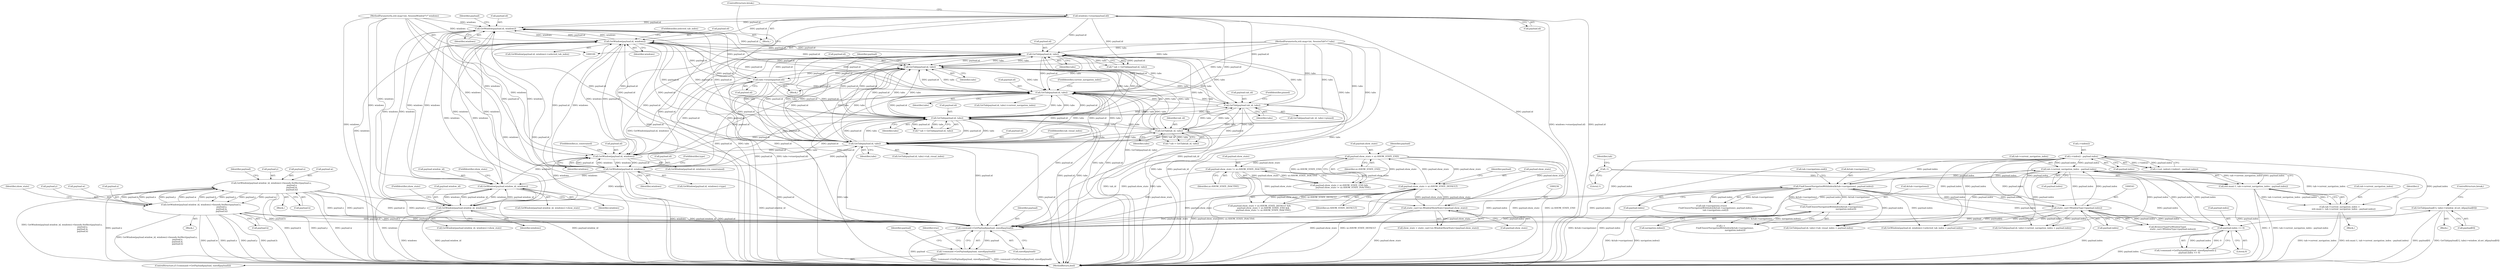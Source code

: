 digraph "0_Chrome_027429ee5abe6e2fb5e3b2b4542f0a6fe0dbc12d_0@array" {
"1000140" [label="(Call,GetTab(payload[1], tabs)->window_id.set_id(payload[0]))"];
"1000134" [label="(Call,command->GetPayload(payload, sizeof(payload)))"];
"1000157" [label="(Call,GetWindow(payload.window_id, windows)->bounds.SetRect(payload.x,\n                                                              payload.y,\n                                                              payload.w,\n                                                              payload.h))"];
"1000197" [label="(Call,GetWindow(payload.window_id, windows)->bounds.SetRect(payload.x,\n                                                              payload.y,\n                                                              payload.w,\n                                                              payload.h))"];
"1000311" [label="(Call,windows->erase(payload.id))"];
"1000306" [label="(Call,GetWindow(payload.id, windows))"];
"1000369" [label="(Call,GetTab(payload.id, tabs))"];
"1000300" [label="(Call,tabs->erase(payload.id))"];
"1000295" [label="(Call,GetTab(payload.id, tabs))"];
"1000476" [label="(Call,GetTab(payload.id, tabs))"];
"1000500" [label="(Call,GetWindow(payload.id, windows))"];
"1000533" [label="(Call,GetWindow(payload.id, windows))"];
"1000524" [label="(Call,GetWindow(payload.id, windows))"];
"1000331" [label="(Call,GetTab(payload.id, tabs))"];
"1000267" [label="(Call,GetTab(payload.id, tabs))"];
"1000433" [label="(Call,GetTab(tab_id, tabs))"];
"1000560" [label="(Call,GetTab(payload.tab_id, tabs))"];
"1000102" [label="(MethodParameterIn,std::map<int, SessionTab*>* tabs)"];
"1000172" [label="(Call,GetWindow(payload.window_id, windows))"];
"1000245" [label="(Call,GetWindow(payload.window_id, windows))"];
"1000103" [label="(MethodParameterIn,std::map<int, SessionWindow*>* windows)"];
"1000140" [label="(Call,GetTab(payload[1], tabs)->window_id.set_id(payload[0]))"];
"1000222" [label="(Call,payload.show_state < ui::SHOW_STATE_END)"];
"1000216" [label="(Call,payload.show_state > ui::SHOW_STATE_DEFAULT)"];
"1000235" [label="(Call,static_cast<ui::WindowShowState>(payload.show_state))"];
"1000227" [label="(Call,payload.show_state != ui::SHOW_STATE_INACTIVE)"];
"1000398" [label="(Call,i->index() - payload.index)"];
"1000381" [label="(Call,tab->current_navigation_index - payload.index)"];
"1000374" [label="(Call,tab->current_navigation_index =\n            std::max(-1, tab->current_navigation_index - payload.index))"];
"1000378" [label="(Call,std::max(-1, tab->current_navigation_index - payload.index))"];
"1000379" [label="(Call,-1)"];
"1000337" [label="(Call,FindClosestNavigationWithIndex(&(tab->navigations), payload.index))"];
"1000439" [label="(Call,FindClosestNavigationWithIndex(&(tab->navigations),\n                                           navigation.index()))"];
"1000540" [label="(Call,static_cast<WindowType>(payload.index))"];
"1000358" [label="(Call,payload.index <= 0)"];
"1000133" [label="(Call,!command->GetPayload(payload, sizeof(payload)))"];
"1000345" [label="(Call,tab->navigations.end())"];
"1000498" [label="(Call,GetWindow(payload.id, windows)->selected_tab_index = payload.index)"];
"1000204" [label="(Call,payload.w)"];
"1000431" [label="(Call,* tab = GetTab(tab_id, tabs))"];
"1000382" [label="(Call,tab->current_navigation_index)"];
"1000172" [label="(Call,GetWindow(payload.window_id, windows))"];
"1000435" [label="(Identifier,tabs)"];
"1000132" [label="(ControlStructure,if (!command->GetPayload(payload, sizeof(payload))))"];
"1000130" [label="(Block,)"];
"1000103" [label="(MethodParameterIn,std::map<int, SessionWindow*>* windows)"];
"1000268" [label="(Call,payload.id)"];
"1000351" [label="(Call,!command->GetPayload(&payload, sizeof(payload)) ||\n            payload.index <= 0)"];
"1000271" [label="(Identifier,tabs)"];
"1000198" [label="(Call,payload.x)"];
"1000176" [label="(Identifier,windows)"];
"1000215" [label="(Call,payload.show_state > ui::SHOW_STATE_DEFAULT &&\n            payload.show_state < ui::SHOW_STATE_END &&\n            payload.show_state != ui::SHOW_STATE_INACTIVE)"];
"1000378" [label="(Call,std::max(-1, tab->current_navigation_index - payload.index))"];
"1000528" [label="(Identifier,windows)"];
"1000524" [label="(Call,GetWindow(payload.id, windows))"];
"1000397" [label="(Call,i->set_index(i->index() - payload.index))"];
"1000212" [label="(Identifier,show_state)"];
"1000504" [label="(Identifier,windows)"];
"1000311" [label="(Call,windows->erase(payload.id))"];
"1000226" [label="(Identifier,ui::SHOW_STATE_END)"];
"1000224" [label="(Identifier,payload)"];
"1000246" [label="(Call,payload.window_id)"];
"1000534" [label="(Call,payload.id)"];
"1000367" [label="(Call,* tab = GetTab(payload.id, tabs))"];
"1000595" [label="(MethodReturn,bool)"];
"1000331" [label="(Call,GetTab(payload.id, tabs))"];
"1000559" [label="(Call,GetTab(payload.tab_id, tabs)->pinned)"];
"1000207" [label="(Call,payload.h)"];
"1000222" [label="(Call,payload.show_state < ui::SHOW_STATE_END)"];
"1000362" [label="(Literal,0)"];
"1000561" [label="(Call,payload.tab_id)"];
"1000342" [label="(Call,payload.index)"];
"1000476" [label="(Call,GetTab(payload.id, tabs))"];
"1000313" [label="(Identifier,payload)"];
"1000216" [label="(Call,payload.show_state > ui::SHOW_STATE_DEFAULT)"];
"1000434" [label="(Identifier,tab_id)"];
"1000439" [label="(Call,FindClosestNavigationWithIndex(&(tab->navigations),\n                                           navigation.index()))"];
"1000433" [label="(Call,GetTab(tab_id, tabs))"];
"1000177" [label="(FieldIdentifier,show_state)"];
"1000359" [label="(Call,payload.index)"];
"1000146" [label="(Block,)"];
"1000375" [label="(Call,tab->current_navigation_index)"];
"1000529" [label="(FieldIdentifier,is_constrained)"];
"1000532" [label="(Call,GetWindow(payload.id, windows)->type)"];
"1000220" [label="(Identifier,ui::SHOW_STATE_DEFAULT)"];
"1000474" [label="(Call,GetTab(payload.id, tabs)->current_navigation_index = payload.index)"];
"1000161" [label="(Call,payload.y)"];
"1000533" [label="(Call,GetWindow(payload.id, windows))"];
"1000133" [label="(Call,!command->GetPayload(payload, sizeof(payload)))"];
"1000227" [label="(Call,payload.show_state != ui::SHOW_STATE_INACTIVE)"];
"1000538" [label="(FieldIdentifier,type)"];
"1000312" [label="(Call,payload.id)"];
"1000315" [label="(ControlStructure,break;)"];
"1000370" [label="(Call,payload.id)"];
"1000139" [label="(Identifier,true)"];
"1000267" [label="(Call,GetTab(payload.id, tabs))"];
"1000338" [label="(Call,&(tab->navigations))"];
"1000374" [label="(Call,tab->current_navigation_index =\n            std::max(-1, tab->current_navigation_index - payload.index))"];
"1000250" [label="(FieldIdentifier,show_state)"];
"1000480" [label="(Identifier,tabs)"];
"1000295" [label="(Call,GetTab(payload.id, tabs))"];
"1000332" [label="(Call,payload.id)"];
"1000440" [label="(Call,&(tab->navigations))"];
"1000383" [label="(Identifier,tab)"];
"1000481" [label="(FieldIdentifier,current_navigation_index)"];
"1000228" [label="(Call,payload.show_state)"];
"1000233" [label="(Call,show_state = static_cast<ui::WindowShowState>(payload.show_state))"];
"1000294" [label="(Block,)"];
"1000158" [label="(Call,payload.x)"];
"1000305" [label="(Block,)"];
"1000542" [label="(Call,payload.index)"];
"1000335" [label="(Identifier,tabs)"];
"1000358" [label="(Call,payload.index <= 0)"];
"1000380" [label="(Literal,1)"];
"1000164" [label="(Call,payload.w)"];
"1000140" [label="(Call,GetTab(payload[1], tabs)->window_id.set_id(payload[0]))"];
"1000245" [label="(Call,GetWindow(payload.window_id, windows))"];
"1000221" [label="(Call,payload.show_state < ui::SHOW_STATE_END &&\n            payload.show_state != ui::SHOW_STATE_INACTIVE)"];
"1000171" [label="(Call,GetWindow(payload.window_id, windows)->show_state)"];
"1000266" [label="(Call,GetTab(payload.id, tabs)->tab_visual_index)"];
"1000235" [label="(Call,static_cast<ui::WindowShowState>(payload.show_state))"];
"1000539" [label="(Call,BrowserTypeForWindowType(\n                static_cast<WindowType>(payload.index)))"];
"1000135" [label="(Identifier,payload)"];
"1000136" [label="(Call,sizeof(payload))"];
"1000197" [label="(Call,GetWindow(payload.window_id, windows)->bounds.SetRect(payload.x,\n                                                              payload.y,\n                                                              payload.w,\n                                                              payload.h))"];
"1000307" [label="(Call,payload.id)"];
"1000369" [label="(Call,GetTab(payload.id, tabs))"];
"1000249" [label="(Identifier,windows)"];
"1000144" [label="(ControlStructure,break;)"];
"1000244" [label="(Call,GetWindow(payload.window_id, windows)->show_state)"];
"1000229" [label="(Identifier,payload)"];
"1000398" [label="(Call,i->index() - payload.index)"];
"1000500" [label="(Call,GetWindow(payload.id, windows))"];
"1000348" [label="(Block,)"];
"1000272" [label="(FieldIdentifier,tab_visual_index)"];
"1000505" [label="(FieldIdentifier,selected_tab_index)"];
"1000523" [label="(Call,GetWindow(payload.id, windows)->is_constrained)"];
"1000300" [label="(Call,tabs->erase(payload.id))"];
"1000186" [label="(Block,)"];
"1000306" [label="(Call,GetWindow(payload.id, windows))"];
"1000379" [label="(Call,-1)"];
"1000444" [label="(Call,navigation.index())"];
"1000301" [label="(Call,payload.id)"];
"1000477" [label="(Call,payload.id)"];
"1000223" [label="(Call,payload.show_state)"];
"1000381" [label="(Call,tab->current_navigation_index - payload.index)"];
"1000565" [label="(FieldIdentifier,pinned)"];
"1000157" [label="(Call,GetWindow(payload.window_id, windows)->bounds.SetRect(payload.x,\n                                                              payload.y,\n                                                              payload.w,\n                                                              payload.h))"];
"1000329" [label="(Call,* tab = GetTab(payload.id, tabs))"];
"1000296" [label="(Call,payload.id)"];
"1000373" [label="(Identifier,tabs)"];
"1000231" [label="(Identifier,ui::SHOW_STATE_INACTIVE)"];
"1000525" [label="(Call,payload.id)"];
"1000336" [label="(Call,tab->navigations.erase(\n            FindClosestNavigationWithIndex(&(tab->navigations), payload.index),\n            tab->navigations.end()))"];
"1000201" [label="(Call,payload.y)"];
"1000399" [label="(Call,i->index())"];
"1000299" [label="(Identifier,tabs)"];
"1000310" [label="(Identifier,windows)"];
"1000265" [label="(Call,GetTab(payload.id, tabs)->tab_visual_index = payload.index)"];
"1000437" [label="(Call,i =\n            FindClosestNavigationWithIndex(&(tab->navigations),\n                                           navigation.index()))"];
"1000102" [label="(MethodParameterIn,std::map<int, SessionTab*>* tabs)"];
"1000391" [label="(Identifier,i)"];
"1000174" [label="(Identifier,payload)"];
"1000337" [label="(Call,FindClosestNavigationWithIndex(&(tab->navigations), payload.index))"];
"1000560" [label="(Call,GetTab(payload.tab_id, tabs))"];
"1000501" [label="(Call,payload.id)"];
"1000237" [label="(Call,payload.show_state)"];
"1000537" [label="(Identifier,windows)"];
"1000142" [label="(Identifier,payload)"];
"1000540" [label="(Call,static_cast<WindowType>(payload.index))"];
"1000217" [label="(Call,payload.show_state)"];
"1000499" [label="(Call,GetWindow(payload.id, windows)->selected_tab_index)"];
"1000141" [label="(Call,payload[0])"];
"1000302" [label="(Identifier,payload)"];
"1000564" [label="(Identifier,tabs)"];
"1000385" [label="(Call,payload.index)"];
"1000173" [label="(Call,payload.window_id)"];
"1000167" [label="(Call,payload.h)"];
"1000475" [label="(Call,GetTab(payload.id, tabs)->current_navigation_index)"];
"1000400" [label="(Call,payload.index)"];
"1000134" [label="(Call,command->GetPayload(payload, sizeof(payload)))"];
"1000140" -> "1000130"  [label="AST: "];
"1000140" -> "1000141"  [label="CFG: "];
"1000141" -> "1000140"  [label="AST: "];
"1000144" -> "1000140"  [label="CFG: "];
"1000140" -> "1000595"  [label="DDG: payload[0]"];
"1000140" -> "1000595"  [label="DDG: GetTab(payload[1], tabs)->window_id.set_id(payload[0])"];
"1000140" -> "1000134"  [label="DDG: payload[0]"];
"1000134" -> "1000140"  [label="DDG: payload"];
"1000134" -> "1000133"  [label="AST: "];
"1000134" -> "1000136"  [label="CFG: "];
"1000135" -> "1000134"  [label="AST: "];
"1000136" -> "1000134"  [label="AST: "];
"1000133" -> "1000134"  [label="CFG: "];
"1000134" -> "1000595"  [label="DDG: payload"];
"1000134" -> "1000133"  [label="DDG: payload"];
"1000157" -> "1000134"  [label="DDG: payload.w"];
"1000157" -> "1000134"  [label="DDG: payload.y"];
"1000157" -> "1000134"  [label="DDG: payload.x"];
"1000157" -> "1000134"  [label="DDG: payload.h"];
"1000311" -> "1000134"  [label="DDG: payload.id"];
"1000197" -> "1000134"  [label="DDG: payload.y"];
"1000197" -> "1000134"  [label="DDG: payload.h"];
"1000197" -> "1000134"  [label="DDG: payload.w"];
"1000197" -> "1000134"  [label="DDG: payload.x"];
"1000369" -> "1000134"  [label="DDG: payload.id"];
"1000300" -> "1000134"  [label="DDG: payload.id"];
"1000476" -> "1000134"  [label="DDG: payload.id"];
"1000533" -> "1000134"  [label="DDG: payload.id"];
"1000172" -> "1000134"  [label="DDG: payload.window_id"];
"1000245" -> "1000134"  [label="DDG: payload.window_id"];
"1000222" -> "1000134"  [label="DDG: payload.show_state"];
"1000235" -> "1000134"  [label="DDG: payload.show_state"];
"1000216" -> "1000134"  [label="DDG: payload.show_state"];
"1000227" -> "1000134"  [label="DDG: payload.show_state"];
"1000331" -> "1000134"  [label="DDG: payload.id"];
"1000267" -> "1000134"  [label="DDG: payload.id"];
"1000398" -> "1000134"  [label="DDG: payload.index"];
"1000337" -> "1000134"  [label="DDG: payload.index"];
"1000540" -> "1000134"  [label="DDG: payload.index"];
"1000500" -> "1000134"  [label="DDG: payload.id"];
"1000381" -> "1000134"  [label="DDG: payload.index"];
"1000560" -> "1000134"  [label="DDG: payload.tab_id"];
"1000157" -> "1000146"  [label="AST: "];
"1000157" -> "1000167"  [label="CFG: "];
"1000158" -> "1000157"  [label="AST: "];
"1000161" -> "1000157"  [label="AST: "];
"1000164" -> "1000157"  [label="AST: "];
"1000167" -> "1000157"  [label="AST: "];
"1000174" -> "1000157"  [label="CFG: "];
"1000157" -> "1000595"  [label="DDG: payload.w"];
"1000157" -> "1000595"  [label="DDG: GetWindow(payload.window_id, windows)->bounds.SetRect(payload.x,\n                                                              payload.y,\n                                                              payload.w,\n                                                              payload.h)"];
"1000157" -> "1000595"  [label="DDG: payload.x"];
"1000157" -> "1000595"  [label="DDG: payload.h"];
"1000157" -> "1000595"  [label="DDG: payload.y"];
"1000197" -> "1000157"  [label="DDG: payload.x"];
"1000197" -> "1000157"  [label="DDG: payload.y"];
"1000197" -> "1000157"  [label="DDG: payload.w"];
"1000197" -> "1000157"  [label="DDG: payload.h"];
"1000157" -> "1000197"  [label="DDG: payload.x"];
"1000157" -> "1000197"  [label="DDG: payload.y"];
"1000157" -> "1000197"  [label="DDG: payload.w"];
"1000157" -> "1000197"  [label="DDG: payload.h"];
"1000197" -> "1000186"  [label="AST: "];
"1000197" -> "1000207"  [label="CFG: "];
"1000198" -> "1000197"  [label="AST: "];
"1000201" -> "1000197"  [label="AST: "];
"1000204" -> "1000197"  [label="AST: "];
"1000207" -> "1000197"  [label="AST: "];
"1000212" -> "1000197"  [label="CFG: "];
"1000197" -> "1000595"  [label="DDG: payload.y"];
"1000197" -> "1000595"  [label="DDG: payload.h"];
"1000197" -> "1000595"  [label="DDG: GetWindow(payload.window_id, windows)->bounds.SetRect(payload.x,\n                                                              payload.y,\n                                                              payload.w,\n                                                              payload.h)"];
"1000197" -> "1000595"  [label="DDG: payload.w"];
"1000197" -> "1000595"  [label="DDG: payload.x"];
"1000311" -> "1000305"  [label="AST: "];
"1000311" -> "1000312"  [label="CFG: "];
"1000312" -> "1000311"  [label="AST: "];
"1000315" -> "1000311"  [label="CFG: "];
"1000311" -> "1000595"  [label="DDG: payload.id"];
"1000311" -> "1000595"  [label="DDG: windows->erase(payload.id)"];
"1000311" -> "1000267"  [label="DDG: payload.id"];
"1000311" -> "1000295"  [label="DDG: payload.id"];
"1000311" -> "1000306"  [label="DDG: payload.id"];
"1000306" -> "1000311"  [label="DDG: payload.id"];
"1000311" -> "1000331"  [label="DDG: payload.id"];
"1000311" -> "1000369"  [label="DDG: payload.id"];
"1000311" -> "1000476"  [label="DDG: payload.id"];
"1000311" -> "1000500"  [label="DDG: payload.id"];
"1000311" -> "1000524"  [label="DDG: payload.id"];
"1000306" -> "1000305"  [label="AST: "];
"1000306" -> "1000310"  [label="CFG: "];
"1000307" -> "1000306"  [label="AST: "];
"1000310" -> "1000306"  [label="AST: "];
"1000313" -> "1000306"  [label="CFG: "];
"1000306" -> "1000595"  [label="DDG: windows"];
"1000306" -> "1000595"  [label="DDG: GetWindow(payload.id, windows)"];
"1000306" -> "1000172"  [label="DDG: windows"];
"1000306" -> "1000245"  [label="DDG: windows"];
"1000369" -> "1000306"  [label="DDG: payload.id"];
"1000300" -> "1000306"  [label="DDG: payload.id"];
"1000476" -> "1000306"  [label="DDG: payload.id"];
"1000500" -> "1000306"  [label="DDG: payload.id"];
"1000500" -> "1000306"  [label="DDG: windows"];
"1000533" -> "1000306"  [label="DDG: payload.id"];
"1000533" -> "1000306"  [label="DDG: windows"];
"1000331" -> "1000306"  [label="DDG: payload.id"];
"1000267" -> "1000306"  [label="DDG: payload.id"];
"1000172" -> "1000306"  [label="DDG: windows"];
"1000245" -> "1000306"  [label="DDG: windows"];
"1000103" -> "1000306"  [label="DDG: windows"];
"1000306" -> "1000500"  [label="DDG: windows"];
"1000306" -> "1000524"  [label="DDG: windows"];
"1000369" -> "1000367"  [label="AST: "];
"1000369" -> "1000373"  [label="CFG: "];
"1000370" -> "1000369"  [label="AST: "];
"1000373" -> "1000369"  [label="AST: "];
"1000367" -> "1000369"  [label="CFG: "];
"1000369" -> "1000595"  [label="DDG: payload.id"];
"1000369" -> "1000595"  [label="DDG: tabs"];
"1000369" -> "1000267"  [label="DDG: payload.id"];
"1000369" -> "1000267"  [label="DDG: tabs"];
"1000369" -> "1000295"  [label="DDG: payload.id"];
"1000369" -> "1000295"  [label="DDG: tabs"];
"1000369" -> "1000331"  [label="DDG: payload.id"];
"1000369" -> "1000331"  [label="DDG: tabs"];
"1000369" -> "1000367"  [label="DDG: payload.id"];
"1000369" -> "1000367"  [label="DDG: tabs"];
"1000300" -> "1000369"  [label="DDG: payload.id"];
"1000476" -> "1000369"  [label="DDG: payload.id"];
"1000476" -> "1000369"  [label="DDG: tabs"];
"1000500" -> "1000369"  [label="DDG: payload.id"];
"1000533" -> "1000369"  [label="DDG: payload.id"];
"1000331" -> "1000369"  [label="DDG: payload.id"];
"1000331" -> "1000369"  [label="DDG: tabs"];
"1000267" -> "1000369"  [label="DDG: payload.id"];
"1000267" -> "1000369"  [label="DDG: tabs"];
"1000295" -> "1000369"  [label="DDG: tabs"];
"1000433" -> "1000369"  [label="DDG: tabs"];
"1000560" -> "1000369"  [label="DDG: tabs"];
"1000102" -> "1000369"  [label="DDG: tabs"];
"1000369" -> "1000433"  [label="DDG: tabs"];
"1000369" -> "1000476"  [label="DDG: payload.id"];
"1000369" -> "1000476"  [label="DDG: tabs"];
"1000369" -> "1000500"  [label="DDG: payload.id"];
"1000369" -> "1000524"  [label="DDG: payload.id"];
"1000369" -> "1000560"  [label="DDG: tabs"];
"1000300" -> "1000294"  [label="AST: "];
"1000300" -> "1000301"  [label="CFG: "];
"1000301" -> "1000300"  [label="AST: "];
"1000315" -> "1000300"  [label="CFG: "];
"1000300" -> "1000595"  [label="DDG: payload.id"];
"1000300" -> "1000595"  [label="DDG: tabs->erase(payload.id)"];
"1000300" -> "1000267"  [label="DDG: payload.id"];
"1000300" -> "1000295"  [label="DDG: payload.id"];
"1000295" -> "1000300"  [label="DDG: payload.id"];
"1000300" -> "1000331"  [label="DDG: payload.id"];
"1000300" -> "1000476"  [label="DDG: payload.id"];
"1000300" -> "1000500"  [label="DDG: payload.id"];
"1000300" -> "1000524"  [label="DDG: payload.id"];
"1000295" -> "1000294"  [label="AST: "];
"1000295" -> "1000299"  [label="CFG: "];
"1000296" -> "1000295"  [label="AST: "];
"1000299" -> "1000295"  [label="AST: "];
"1000302" -> "1000295"  [label="CFG: "];
"1000295" -> "1000595"  [label="DDG: tabs"];
"1000295" -> "1000595"  [label="DDG: GetTab(payload.id, tabs)"];
"1000295" -> "1000267"  [label="DDG: tabs"];
"1000476" -> "1000295"  [label="DDG: payload.id"];
"1000476" -> "1000295"  [label="DDG: tabs"];
"1000500" -> "1000295"  [label="DDG: payload.id"];
"1000533" -> "1000295"  [label="DDG: payload.id"];
"1000331" -> "1000295"  [label="DDG: payload.id"];
"1000331" -> "1000295"  [label="DDG: tabs"];
"1000267" -> "1000295"  [label="DDG: payload.id"];
"1000267" -> "1000295"  [label="DDG: tabs"];
"1000433" -> "1000295"  [label="DDG: tabs"];
"1000560" -> "1000295"  [label="DDG: tabs"];
"1000102" -> "1000295"  [label="DDG: tabs"];
"1000295" -> "1000331"  [label="DDG: tabs"];
"1000295" -> "1000433"  [label="DDG: tabs"];
"1000295" -> "1000476"  [label="DDG: tabs"];
"1000295" -> "1000560"  [label="DDG: tabs"];
"1000476" -> "1000475"  [label="AST: "];
"1000476" -> "1000480"  [label="CFG: "];
"1000477" -> "1000476"  [label="AST: "];
"1000480" -> "1000476"  [label="AST: "];
"1000481" -> "1000476"  [label="CFG: "];
"1000476" -> "1000595"  [label="DDG: payload.id"];
"1000476" -> "1000595"  [label="DDG: tabs"];
"1000476" -> "1000267"  [label="DDG: payload.id"];
"1000476" -> "1000267"  [label="DDG: tabs"];
"1000476" -> "1000331"  [label="DDG: payload.id"];
"1000476" -> "1000331"  [label="DDG: tabs"];
"1000476" -> "1000433"  [label="DDG: tabs"];
"1000500" -> "1000476"  [label="DDG: payload.id"];
"1000533" -> "1000476"  [label="DDG: payload.id"];
"1000331" -> "1000476"  [label="DDG: payload.id"];
"1000331" -> "1000476"  [label="DDG: tabs"];
"1000267" -> "1000476"  [label="DDG: payload.id"];
"1000267" -> "1000476"  [label="DDG: tabs"];
"1000433" -> "1000476"  [label="DDG: tabs"];
"1000560" -> "1000476"  [label="DDG: tabs"];
"1000102" -> "1000476"  [label="DDG: tabs"];
"1000476" -> "1000500"  [label="DDG: payload.id"];
"1000476" -> "1000524"  [label="DDG: payload.id"];
"1000476" -> "1000560"  [label="DDG: tabs"];
"1000500" -> "1000499"  [label="AST: "];
"1000500" -> "1000504"  [label="CFG: "];
"1000501" -> "1000500"  [label="AST: "];
"1000504" -> "1000500"  [label="AST: "];
"1000505" -> "1000500"  [label="CFG: "];
"1000500" -> "1000595"  [label="DDG: payload.id"];
"1000500" -> "1000595"  [label="DDG: windows"];
"1000500" -> "1000172"  [label="DDG: windows"];
"1000500" -> "1000245"  [label="DDG: windows"];
"1000500" -> "1000267"  [label="DDG: payload.id"];
"1000500" -> "1000331"  [label="DDG: payload.id"];
"1000533" -> "1000500"  [label="DDG: payload.id"];
"1000533" -> "1000500"  [label="DDG: windows"];
"1000331" -> "1000500"  [label="DDG: payload.id"];
"1000267" -> "1000500"  [label="DDG: payload.id"];
"1000172" -> "1000500"  [label="DDG: windows"];
"1000245" -> "1000500"  [label="DDG: windows"];
"1000103" -> "1000500"  [label="DDG: windows"];
"1000500" -> "1000524"  [label="DDG: payload.id"];
"1000500" -> "1000524"  [label="DDG: windows"];
"1000533" -> "1000532"  [label="AST: "];
"1000533" -> "1000537"  [label="CFG: "];
"1000534" -> "1000533"  [label="AST: "];
"1000537" -> "1000533"  [label="AST: "];
"1000538" -> "1000533"  [label="CFG: "];
"1000533" -> "1000595"  [label="DDG: payload.id"];
"1000533" -> "1000595"  [label="DDG: windows"];
"1000533" -> "1000172"  [label="DDG: windows"];
"1000533" -> "1000245"  [label="DDG: windows"];
"1000533" -> "1000267"  [label="DDG: payload.id"];
"1000533" -> "1000331"  [label="DDG: payload.id"];
"1000533" -> "1000524"  [label="DDG: payload.id"];
"1000533" -> "1000524"  [label="DDG: windows"];
"1000524" -> "1000533"  [label="DDG: payload.id"];
"1000524" -> "1000533"  [label="DDG: windows"];
"1000103" -> "1000533"  [label="DDG: windows"];
"1000524" -> "1000523"  [label="AST: "];
"1000524" -> "1000528"  [label="CFG: "];
"1000525" -> "1000524"  [label="AST: "];
"1000528" -> "1000524"  [label="AST: "];
"1000529" -> "1000524"  [label="CFG: "];
"1000331" -> "1000524"  [label="DDG: payload.id"];
"1000267" -> "1000524"  [label="DDG: payload.id"];
"1000172" -> "1000524"  [label="DDG: windows"];
"1000245" -> "1000524"  [label="DDG: windows"];
"1000103" -> "1000524"  [label="DDG: windows"];
"1000331" -> "1000329"  [label="AST: "];
"1000331" -> "1000335"  [label="CFG: "];
"1000332" -> "1000331"  [label="AST: "];
"1000335" -> "1000331"  [label="AST: "];
"1000329" -> "1000331"  [label="CFG: "];
"1000331" -> "1000595"  [label="DDG: payload.id"];
"1000331" -> "1000595"  [label="DDG: tabs"];
"1000331" -> "1000267"  [label="DDG: payload.id"];
"1000331" -> "1000267"  [label="DDG: tabs"];
"1000331" -> "1000329"  [label="DDG: payload.id"];
"1000331" -> "1000329"  [label="DDG: tabs"];
"1000267" -> "1000331"  [label="DDG: payload.id"];
"1000267" -> "1000331"  [label="DDG: tabs"];
"1000433" -> "1000331"  [label="DDG: tabs"];
"1000560" -> "1000331"  [label="DDG: tabs"];
"1000102" -> "1000331"  [label="DDG: tabs"];
"1000331" -> "1000433"  [label="DDG: tabs"];
"1000331" -> "1000560"  [label="DDG: tabs"];
"1000267" -> "1000266"  [label="AST: "];
"1000267" -> "1000271"  [label="CFG: "];
"1000268" -> "1000267"  [label="AST: "];
"1000271" -> "1000267"  [label="AST: "];
"1000272" -> "1000267"  [label="CFG: "];
"1000267" -> "1000595"  [label="DDG: payload.id"];
"1000267" -> "1000595"  [label="DDG: tabs"];
"1000433" -> "1000267"  [label="DDG: tabs"];
"1000560" -> "1000267"  [label="DDG: tabs"];
"1000102" -> "1000267"  [label="DDG: tabs"];
"1000267" -> "1000433"  [label="DDG: tabs"];
"1000267" -> "1000560"  [label="DDG: tabs"];
"1000433" -> "1000431"  [label="AST: "];
"1000433" -> "1000435"  [label="CFG: "];
"1000434" -> "1000433"  [label="AST: "];
"1000435" -> "1000433"  [label="AST: "];
"1000431" -> "1000433"  [label="CFG: "];
"1000433" -> "1000595"  [label="DDG: tab_id"];
"1000433" -> "1000595"  [label="DDG: tabs"];
"1000433" -> "1000431"  [label="DDG: tab_id"];
"1000433" -> "1000431"  [label="DDG: tabs"];
"1000560" -> "1000433"  [label="DDG: tabs"];
"1000102" -> "1000433"  [label="DDG: tabs"];
"1000433" -> "1000560"  [label="DDG: tabs"];
"1000560" -> "1000559"  [label="AST: "];
"1000560" -> "1000564"  [label="CFG: "];
"1000561" -> "1000560"  [label="AST: "];
"1000564" -> "1000560"  [label="AST: "];
"1000565" -> "1000560"  [label="CFG: "];
"1000560" -> "1000595"  [label="DDG: tabs"];
"1000560" -> "1000595"  [label="DDG: payload.tab_id"];
"1000102" -> "1000560"  [label="DDG: tabs"];
"1000102" -> "1000100"  [label="AST: "];
"1000102" -> "1000595"  [label="DDG: tabs"];
"1000172" -> "1000171"  [label="AST: "];
"1000172" -> "1000176"  [label="CFG: "];
"1000173" -> "1000172"  [label="AST: "];
"1000176" -> "1000172"  [label="AST: "];
"1000177" -> "1000172"  [label="CFG: "];
"1000172" -> "1000595"  [label="DDG: windows"];
"1000172" -> "1000595"  [label="DDG: payload.window_id"];
"1000245" -> "1000172"  [label="DDG: payload.window_id"];
"1000245" -> "1000172"  [label="DDG: windows"];
"1000103" -> "1000172"  [label="DDG: windows"];
"1000172" -> "1000245"  [label="DDG: payload.window_id"];
"1000172" -> "1000245"  [label="DDG: windows"];
"1000245" -> "1000244"  [label="AST: "];
"1000245" -> "1000249"  [label="CFG: "];
"1000246" -> "1000245"  [label="AST: "];
"1000249" -> "1000245"  [label="AST: "];
"1000250" -> "1000245"  [label="CFG: "];
"1000245" -> "1000595"  [label="DDG: payload.window_id"];
"1000245" -> "1000595"  [label="DDG: windows"];
"1000103" -> "1000245"  [label="DDG: windows"];
"1000103" -> "1000100"  [label="AST: "];
"1000103" -> "1000595"  [label="DDG: windows"];
"1000222" -> "1000221"  [label="AST: "];
"1000222" -> "1000226"  [label="CFG: "];
"1000223" -> "1000222"  [label="AST: "];
"1000226" -> "1000222"  [label="AST: "];
"1000229" -> "1000222"  [label="CFG: "];
"1000221" -> "1000222"  [label="CFG: "];
"1000222" -> "1000595"  [label="DDG: payload.show_state"];
"1000222" -> "1000595"  [label="DDG: ui::SHOW_STATE_END"];
"1000222" -> "1000216"  [label="DDG: payload.show_state"];
"1000222" -> "1000221"  [label="DDG: payload.show_state"];
"1000222" -> "1000221"  [label="DDG: ui::SHOW_STATE_END"];
"1000216" -> "1000222"  [label="DDG: payload.show_state"];
"1000222" -> "1000227"  [label="DDG: payload.show_state"];
"1000222" -> "1000235"  [label="DDG: payload.show_state"];
"1000216" -> "1000215"  [label="AST: "];
"1000216" -> "1000220"  [label="CFG: "];
"1000217" -> "1000216"  [label="AST: "];
"1000220" -> "1000216"  [label="AST: "];
"1000224" -> "1000216"  [label="CFG: "];
"1000215" -> "1000216"  [label="CFG: "];
"1000216" -> "1000595"  [label="DDG: payload.show_state"];
"1000216" -> "1000595"  [label="DDG: ui::SHOW_STATE_DEFAULT"];
"1000216" -> "1000215"  [label="DDG: payload.show_state"];
"1000216" -> "1000215"  [label="DDG: ui::SHOW_STATE_DEFAULT"];
"1000235" -> "1000216"  [label="DDG: payload.show_state"];
"1000227" -> "1000216"  [label="DDG: payload.show_state"];
"1000216" -> "1000235"  [label="DDG: payload.show_state"];
"1000235" -> "1000233"  [label="AST: "];
"1000235" -> "1000237"  [label="CFG: "];
"1000236" -> "1000235"  [label="AST: "];
"1000237" -> "1000235"  [label="AST: "];
"1000233" -> "1000235"  [label="CFG: "];
"1000235" -> "1000595"  [label="DDG: payload.show_state"];
"1000235" -> "1000233"  [label="DDG: payload.show_state"];
"1000227" -> "1000235"  [label="DDG: payload.show_state"];
"1000227" -> "1000221"  [label="AST: "];
"1000227" -> "1000231"  [label="CFG: "];
"1000228" -> "1000227"  [label="AST: "];
"1000231" -> "1000227"  [label="AST: "];
"1000221" -> "1000227"  [label="CFG: "];
"1000227" -> "1000595"  [label="DDG: payload.show_state"];
"1000227" -> "1000595"  [label="DDG: ui::SHOW_STATE_INACTIVE"];
"1000227" -> "1000221"  [label="DDG: payload.show_state"];
"1000227" -> "1000221"  [label="DDG: ui::SHOW_STATE_INACTIVE"];
"1000398" -> "1000397"  [label="AST: "];
"1000398" -> "1000400"  [label="CFG: "];
"1000399" -> "1000398"  [label="AST: "];
"1000400" -> "1000398"  [label="AST: "];
"1000397" -> "1000398"  [label="CFG: "];
"1000398" -> "1000595"  [label="DDG: payload.index"];
"1000398" -> "1000265"  [label="DDG: payload.index"];
"1000398" -> "1000337"  [label="DDG: payload.index"];
"1000398" -> "1000358"  [label="DDG: payload.index"];
"1000398" -> "1000381"  [label="DDG: payload.index"];
"1000398" -> "1000397"  [label="DDG: i->index()"];
"1000398" -> "1000397"  [label="DDG: payload.index"];
"1000381" -> "1000398"  [label="DDG: payload.index"];
"1000398" -> "1000474"  [label="DDG: payload.index"];
"1000398" -> "1000498"  [label="DDG: payload.index"];
"1000398" -> "1000540"  [label="DDG: payload.index"];
"1000381" -> "1000378"  [label="AST: "];
"1000381" -> "1000385"  [label="CFG: "];
"1000382" -> "1000381"  [label="AST: "];
"1000385" -> "1000381"  [label="AST: "];
"1000378" -> "1000381"  [label="CFG: "];
"1000381" -> "1000595"  [label="DDG: payload.index"];
"1000381" -> "1000265"  [label="DDG: payload.index"];
"1000381" -> "1000337"  [label="DDG: payload.index"];
"1000381" -> "1000358"  [label="DDG: payload.index"];
"1000381" -> "1000378"  [label="DDG: tab->current_navigation_index"];
"1000381" -> "1000378"  [label="DDG: payload.index"];
"1000374" -> "1000381"  [label="DDG: tab->current_navigation_index"];
"1000337" -> "1000381"  [label="DDG: payload.index"];
"1000540" -> "1000381"  [label="DDG: payload.index"];
"1000358" -> "1000381"  [label="DDG: payload.index"];
"1000381" -> "1000474"  [label="DDG: payload.index"];
"1000381" -> "1000498"  [label="DDG: payload.index"];
"1000381" -> "1000540"  [label="DDG: payload.index"];
"1000374" -> "1000348"  [label="AST: "];
"1000374" -> "1000378"  [label="CFG: "];
"1000375" -> "1000374"  [label="AST: "];
"1000378" -> "1000374"  [label="AST: "];
"1000391" -> "1000374"  [label="CFG: "];
"1000374" -> "1000595"  [label="DDG: tab->current_navigation_index"];
"1000374" -> "1000595"  [label="DDG: std::max(-1, tab->current_navigation_index - payload.index)"];
"1000378" -> "1000374"  [label="DDG: -1"];
"1000378" -> "1000374"  [label="DDG: tab->current_navigation_index - payload.index"];
"1000379" -> "1000378"  [label="AST: "];
"1000378" -> "1000595"  [label="DDG: -1"];
"1000378" -> "1000595"  [label="DDG: tab->current_navigation_index - payload.index"];
"1000379" -> "1000378"  [label="DDG: 1"];
"1000379" -> "1000380"  [label="CFG: "];
"1000380" -> "1000379"  [label="AST: "];
"1000383" -> "1000379"  [label="CFG: "];
"1000337" -> "1000336"  [label="AST: "];
"1000337" -> "1000342"  [label="CFG: "];
"1000338" -> "1000337"  [label="AST: "];
"1000342" -> "1000337"  [label="AST: "];
"1000345" -> "1000337"  [label="CFG: "];
"1000337" -> "1000595"  [label="DDG: &(tab->navigations)"];
"1000337" -> "1000595"  [label="DDG: payload.index"];
"1000337" -> "1000265"  [label="DDG: payload.index"];
"1000337" -> "1000336"  [label="DDG: &(tab->navigations)"];
"1000337" -> "1000336"  [label="DDG: payload.index"];
"1000439" -> "1000337"  [label="DDG: &(tab->navigations)"];
"1000540" -> "1000337"  [label="DDG: payload.index"];
"1000337" -> "1000358"  [label="DDG: payload.index"];
"1000337" -> "1000439"  [label="DDG: &(tab->navigations)"];
"1000337" -> "1000474"  [label="DDG: payload.index"];
"1000337" -> "1000498"  [label="DDG: payload.index"];
"1000337" -> "1000540"  [label="DDG: payload.index"];
"1000439" -> "1000437"  [label="AST: "];
"1000439" -> "1000444"  [label="CFG: "];
"1000440" -> "1000439"  [label="AST: "];
"1000444" -> "1000439"  [label="AST: "];
"1000437" -> "1000439"  [label="CFG: "];
"1000439" -> "1000595"  [label="DDG: &(tab->navigations)"];
"1000439" -> "1000595"  [label="DDG: navigation.index()"];
"1000439" -> "1000437"  [label="DDG: &(tab->navigations)"];
"1000439" -> "1000437"  [label="DDG: navigation.index()"];
"1000540" -> "1000539"  [label="AST: "];
"1000540" -> "1000542"  [label="CFG: "];
"1000541" -> "1000540"  [label="AST: "];
"1000542" -> "1000540"  [label="AST: "];
"1000539" -> "1000540"  [label="CFG: "];
"1000540" -> "1000595"  [label="DDG: payload.index"];
"1000540" -> "1000265"  [label="DDG: payload.index"];
"1000540" -> "1000358"  [label="DDG: payload.index"];
"1000540" -> "1000474"  [label="DDG: payload.index"];
"1000540" -> "1000498"  [label="DDG: payload.index"];
"1000540" -> "1000539"  [label="DDG: payload.index"];
"1000358" -> "1000351"  [label="AST: "];
"1000358" -> "1000362"  [label="CFG: "];
"1000359" -> "1000358"  [label="AST: "];
"1000362" -> "1000358"  [label="AST: "];
"1000351" -> "1000358"  [label="CFG: "];
"1000358" -> "1000595"  [label="DDG: payload.index"];
"1000358" -> "1000351"  [label="DDG: payload.index"];
"1000358" -> "1000351"  [label="DDG: 0"];
"1000133" -> "1000132"  [label="AST: "];
"1000139" -> "1000133"  [label="CFG: "];
"1000142" -> "1000133"  [label="CFG: "];
"1000133" -> "1000595"  [label="DDG: command->GetPayload(payload, sizeof(payload))"];
"1000133" -> "1000595"  [label="DDG: !command->GetPayload(payload, sizeof(payload))"];
}
